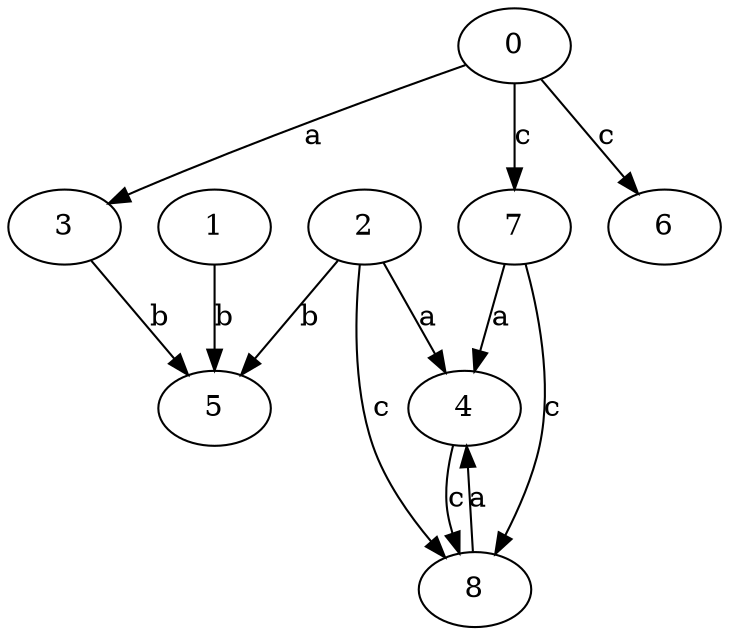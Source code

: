 strict digraph  {
3;
0;
4;
5;
6;
1;
7;
8;
2;
3 -> 5  [label=b];
0 -> 3  [label=a];
0 -> 6  [label=c];
0 -> 7  [label=c];
4 -> 8  [label=c];
1 -> 5  [label=b];
7 -> 4  [label=a];
7 -> 8  [label=c];
8 -> 4  [label=a];
2 -> 4  [label=a];
2 -> 5  [label=b];
2 -> 8  [label=c];
}
